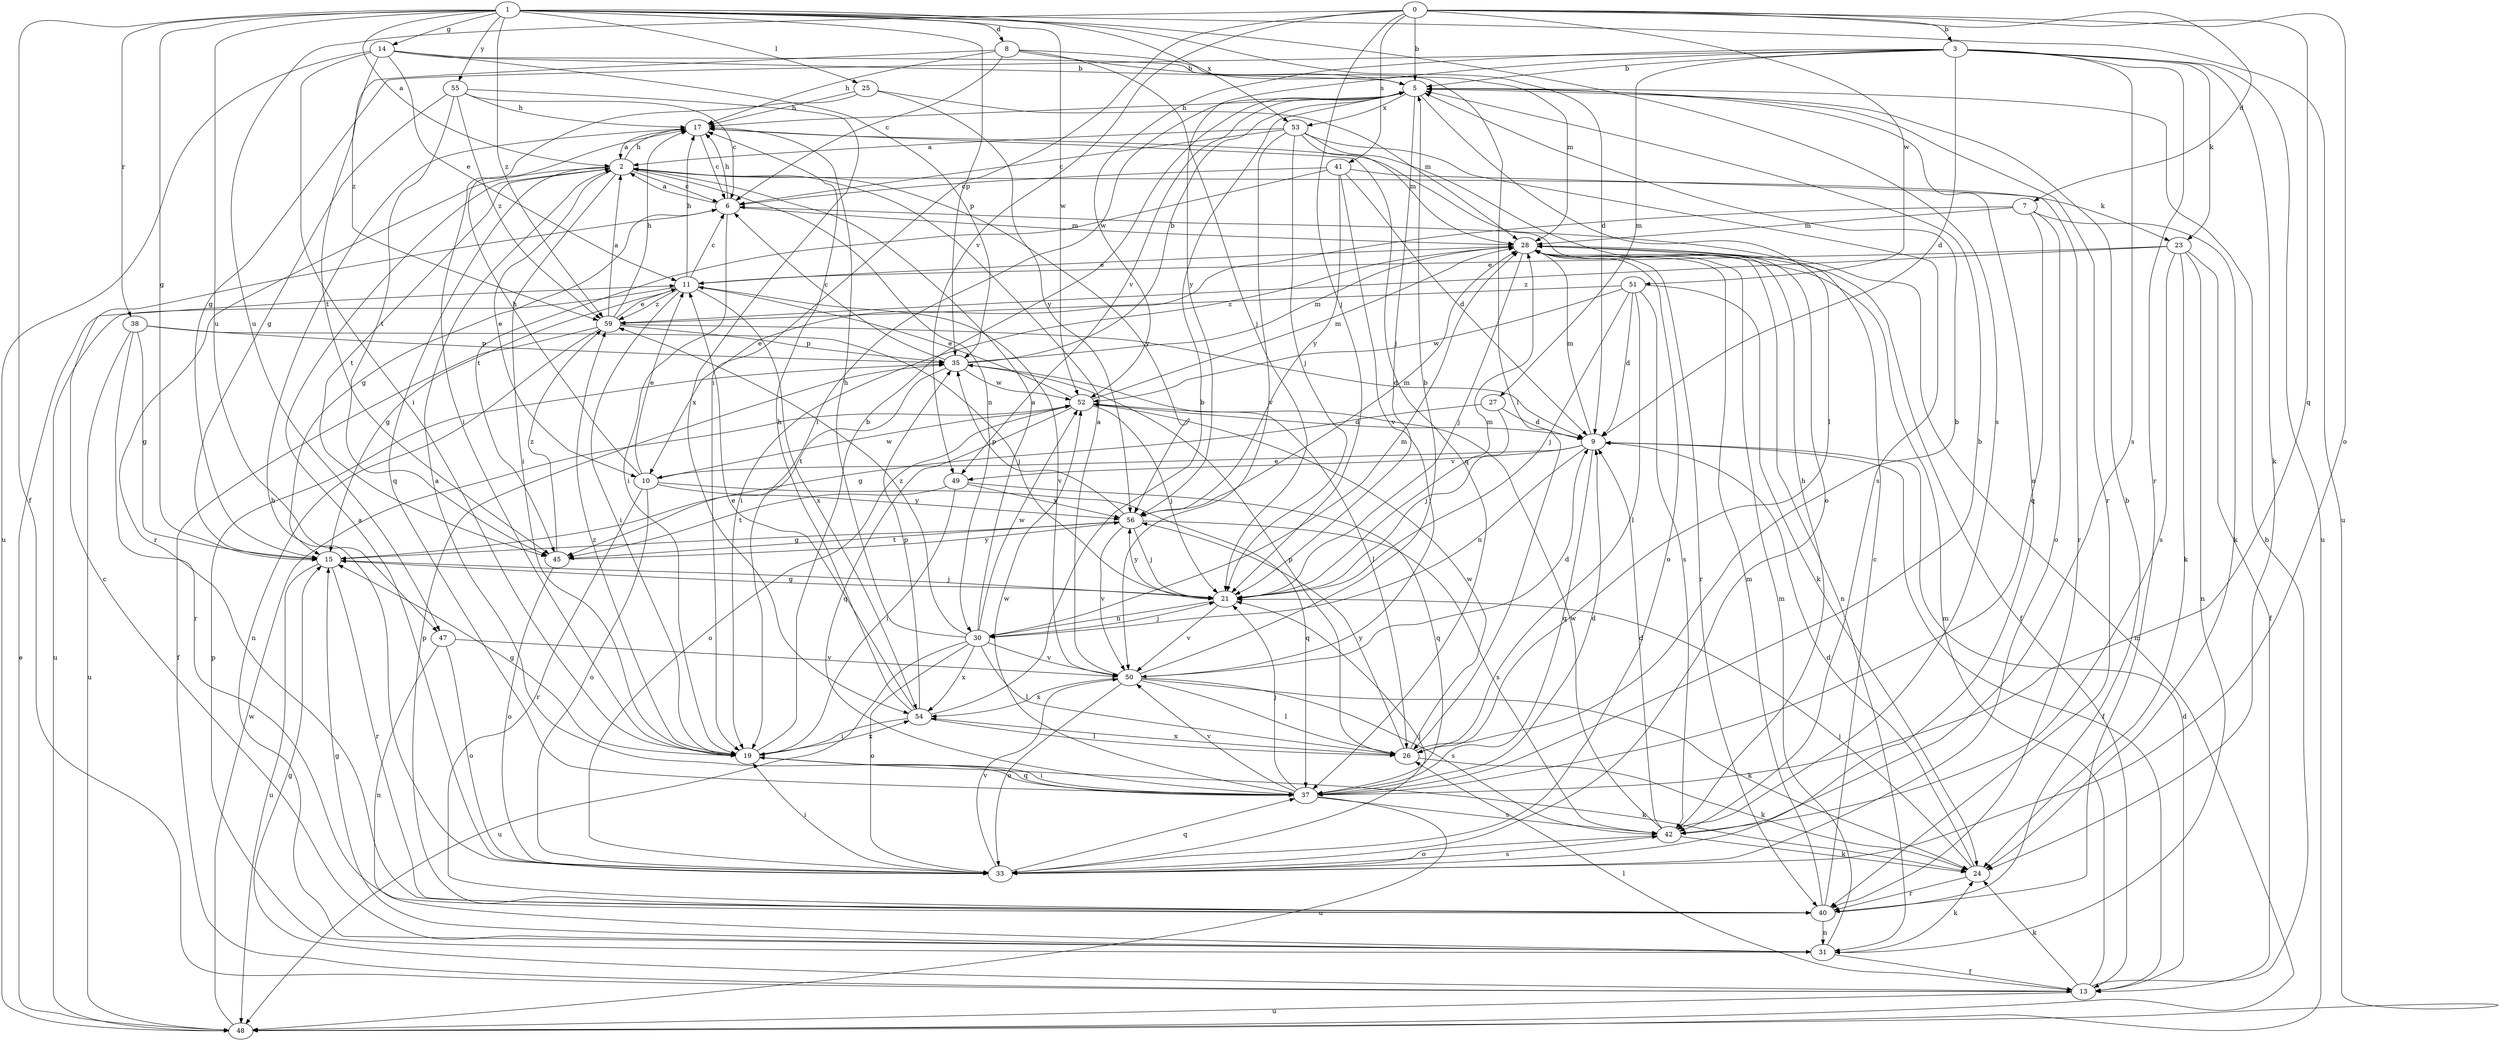 strict digraph  {
0;
1;
2;
3;
5;
6;
7;
8;
9;
10;
11;
13;
14;
15;
17;
19;
21;
23;
24;
25;
26;
27;
28;
30;
31;
33;
35;
37;
38;
40;
41;
42;
45;
47;
48;
49;
50;
51;
52;
53;
54;
55;
56;
59;
0 -> 3  [label=b];
0 -> 5  [label=b];
0 -> 7  [label=d];
0 -> 19  [label=i];
0 -> 21  [label=j];
0 -> 33  [label=o];
0 -> 37  [label=q];
0 -> 41  [label=s];
0 -> 47  [label=u];
0 -> 49  [label=v];
0 -> 51  [label=w];
1 -> 2  [label=a];
1 -> 8  [label=d];
1 -> 9  [label=d];
1 -> 13  [label=f];
1 -> 14  [label=g];
1 -> 15  [label=g];
1 -> 25  [label=l];
1 -> 35  [label=p];
1 -> 38  [label=r];
1 -> 42  [label=s];
1 -> 47  [label=u];
1 -> 48  [label=u];
1 -> 52  [label=w];
1 -> 53  [label=x];
1 -> 55  [label=y];
1 -> 59  [label=z];
2 -> 6  [label=c];
2 -> 10  [label=e];
2 -> 17  [label=h];
2 -> 19  [label=i];
2 -> 23  [label=k];
2 -> 30  [label=n];
2 -> 37  [label=q];
2 -> 40  [label=r];
2 -> 45  [label=t];
2 -> 56  [label=y];
3 -> 5  [label=b];
3 -> 9  [label=d];
3 -> 15  [label=g];
3 -> 23  [label=k];
3 -> 24  [label=k];
3 -> 27  [label=m];
3 -> 40  [label=r];
3 -> 42  [label=s];
3 -> 48  [label=u];
3 -> 52  [label=w];
3 -> 56  [label=y];
5 -> 17  [label=h];
5 -> 19  [label=i];
5 -> 21  [label=j];
5 -> 26  [label=l];
5 -> 33  [label=o];
5 -> 40  [label=r];
5 -> 49  [label=v];
5 -> 53  [label=x];
6 -> 2  [label=a];
6 -> 15  [label=g];
6 -> 17  [label=h];
6 -> 19  [label=i];
6 -> 28  [label=m];
7 -> 10  [label=e];
7 -> 24  [label=k];
7 -> 28  [label=m];
7 -> 33  [label=o];
7 -> 37  [label=q];
8 -> 5  [label=b];
8 -> 6  [label=c];
8 -> 17  [label=h];
8 -> 21  [label=j];
8 -> 28  [label=m];
8 -> 45  [label=t];
9 -> 10  [label=e];
9 -> 13  [label=f];
9 -> 28  [label=m];
9 -> 30  [label=n];
9 -> 37  [label=q];
9 -> 49  [label=v];
10 -> 11  [label=e];
10 -> 17  [label=h];
10 -> 33  [label=o];
10 -> 37  [label=q];
10 -> 40  [label=r];
10 -> 52  [label=w];
10 -> 56  [label=y];
11 -> 6  [label=c];
11 -> 15  [label=g];
11 -> 17  [label=h];
11 -> 19  [label=i];
11 -> 48  [label=u];
11 -> 50  [label=v];
11 -> 54  [label=x];
11 -> 59  [label=z];
13 -> 5  [label=b];
13 -> 9  [label=d];
13 -> 15  [label=g];
13 -> 24  [label=k];
13 -> 26  [label=l];
13 -> 28  [label=m];
13 -> 48  [label=u];
14 -> 5  [label=b];
14 -> 11  [label=e];
14 -> 19  [label=i];
14 -> 26  [label=l];
14 -> 35  [label=p];
14 -> 48  [label=u];
14 -> 59  [label=z];
15 -> 21  [label=j];
15 -> 40  [label=r];
15 -> 48  [label=u];
17 -> 2  [label=a];
17 -> 6  [label=c];
17 -> 37  [label=q];
19 -> 5  [label=b];
19 -> 15  [label=g];
19 -> 24  [label=k];
19 -> 37  [label=q];
19 -> 54  [label=x];
19 -> 59  [label=z];
21 -> 15  [label=g];
21 -> 28  [label=m];
21 -> 30  [label=n];
21 -> 50  [label=v];
21 -> 56  [label=y];
23 -> 11  [label=e];
23 -> 13  [label=f];
23 -> 24  [label=k];
23 -> 31  [label=n];
23 -> 42  [label=s];
23 -> 59  [label=z];
24 -> 9  [label=d];
24 -> 21  [label=j];
24 -> 40  [label=r];
25 -> 17  [label=h];
25 -> 19  [label=i];
25 -> 28  [label=m];
25 -> 56  [label=y];
26 -> 5  [label=b];
26 -> 24  [label=k];
26 -> 35  [label=p];
26 -> 52  [label=w];
26 -> 54  [label=x];
26 -> 56  [label=y];
27 -> 9  [label=d];
27 -> 15  [label=g];
27 -> 21  [label=j];
28 -> 11  [label=e];
28 -> 13  [label=f];
28 -> 19  [label=i];
28 -> 21  [label=j];
28 -> 31  [label=n];
28 -> 33  [label=o];
28 -> 40  [label=r];
30 -> 2  [label=a];
30 -> 17  [label=h];
30 -> 21  [label=j];
30 -> 26  [label=l];
30 -> 28  [label=m];
30 -> 33  [label=o];
30 -> 48  [label=u];
30 -> 50  [label=v];
30 -> 52  [label=w];
30 -> 54  [label=x];
30 -> 59  [label=z];
31 -> 6  [label=c];
31 -> 13  [label=f];
31 -> 15  [label=g];
31 -> 24  [label=k];
31 -> 28  [label=m];
31 -> 35  [label=p];
33 -> 2  [label=a];
33 -> 17  [label=h];
33 -> 19  [label=i];
33 -> 21  [label=j];
33 -> 37  [label=q];
33 -> 42  [label=s];
33 -> 50  [label=v];
35 -> 5  [label=b];
35 -> 6  [label=c];
35 -> 26  [label=l];
35 -> 28  [label=m];
35 -> 45  [label=t];
35 -> 52  [label=w];
37 -> 2  [label=a];
37 -> 5  [label=b];
37 -> 9  [label=d];
37 -> 19  [label=i];
37 -> 21  [label=j];
37 -> 42  [label=s];
37 -> 48  [label=u];
37 -> 50  [label=v];
37 -> 52  [label=w];
38 -> 15  [label=g];
38 -> 21  [label=j];
38 -> 35  [label=p];
38 -> 40  [label=r];
38 -> 48  [label=u];
40 -> 5  [label=b];
40 -> 6  [label=c];
40 -> 28  [label=m];
40 -> 31  [label=n];
40 -> 35  [label=p];
41 -> 6  [label=c];
41 -> 9  [label=d];
41 -> 40  [label=r];
41 -> 45  [label=t];
41 -> 50  [label=v];
41 -> 56  [label=y];
42 -> 9  [label=d];
42 -> 17  [label=h];
42 -> 24  [label=k];
42 -> 33  [label=o];
42 -> 52  [label=w];
45 -> 33  [label=o];
45 -> 56  [label=y];
45 -> 59  [label=z];
47 -> 31  [label=n];
47 -> 33  [label=o];
47 -> 50  [label=v];
48 -> 11  [label=e];
48 -> 28  [label=m];
48 -> 52  [label=w];
49 -> 19  [label=i];
49 -> 37  [label=q];
49 -> 45  [label=t];
49 -> 56  [label=y];
50 -> 2  [label=a];
50 -> 5  [label=b];
50 -> 9  [label=d];
50 -> 24  [label=k];
50 -> 26  [label=l];
50 -> 33  [label=o];
50 -> 42  [label=s];
50 -> 54  [label=x];
51 -> 9  [label=d];
51 -> 21  [label=j];
51 -> 24  [label=k];
51 -> 26  [label=l];
51 -> 42  [label=s];
51 -> 52  [label=w];
51 -> 59  [label=z];
52 -> 9  [label=d];
52 -> 11  [label=e];
52 -> 21  [label=j];
52 -> 28  [label=m];
52 -> 33  [label=o];
52 -> 37  [label=q];
53 -> 2  [label=a];
53 -> 6  [label=c];
53 -> 21  [label=j];
53 -> 28  [label=m];
53 -> 33  [label=o];
53 -> 42  [label=s];
53 -> 50  [label=v];
54 -> 5  [label=b];
54 -> 11  [label=e];
54 -> 17  [label=h];
54 -> 19  [label=i];
54 -> 26  [label=l];
54 -> 35  [label=p];
55 -> 6  [label=c];
55 -> 15  [label=g];
55 -> 17  [label=h];
55 -> 45  [label=t];
55 -> 54  [label=x];
55 -> 59  [label=z];
56 -> 15  [label=g];
56 -> 21  [label=j];
56 -> 28  [label=m];
56 -> 35  [label=p];
56 -> 42  [label=s];
56 -> 45  [label=t];
56 -> 50  [label=v];
59 -> 2  [label=a];
59 -> 9  [label=d];
59 -> 11  [label=e];
59 -> 13  [label=f];
59 -> 17  [label=h];
59 -> 31  [label=n];
59 -> 35  [label=p];
}
